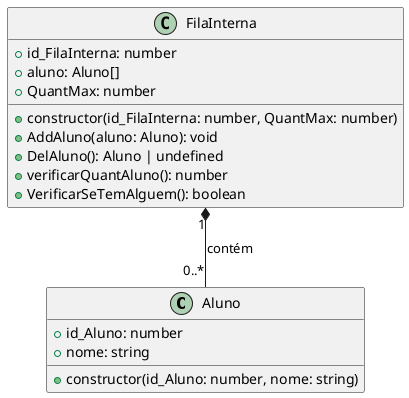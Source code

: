@startuml
    class Aluno {
        + id_Aluno: number
        + nome: string
        + constructor(id_Aluno: number, nome: string)
    }

    class FilaInterna {
        + id_FilaInterna: number
        + aluno: Aluno[]
        + QuantMax: number
        + constructor(id_FilaInterna: number, QuantMax: number)
        + AddAluno(aluno: Aluno): void
        + DelAluno(): Aluno | undefined
        + verificarQuantAluno(): number
        + VerificarSeTemAlguem(): boolean
    }

    FilaInterna "1" *-- "0..*" Aluno : contém
@enduml

